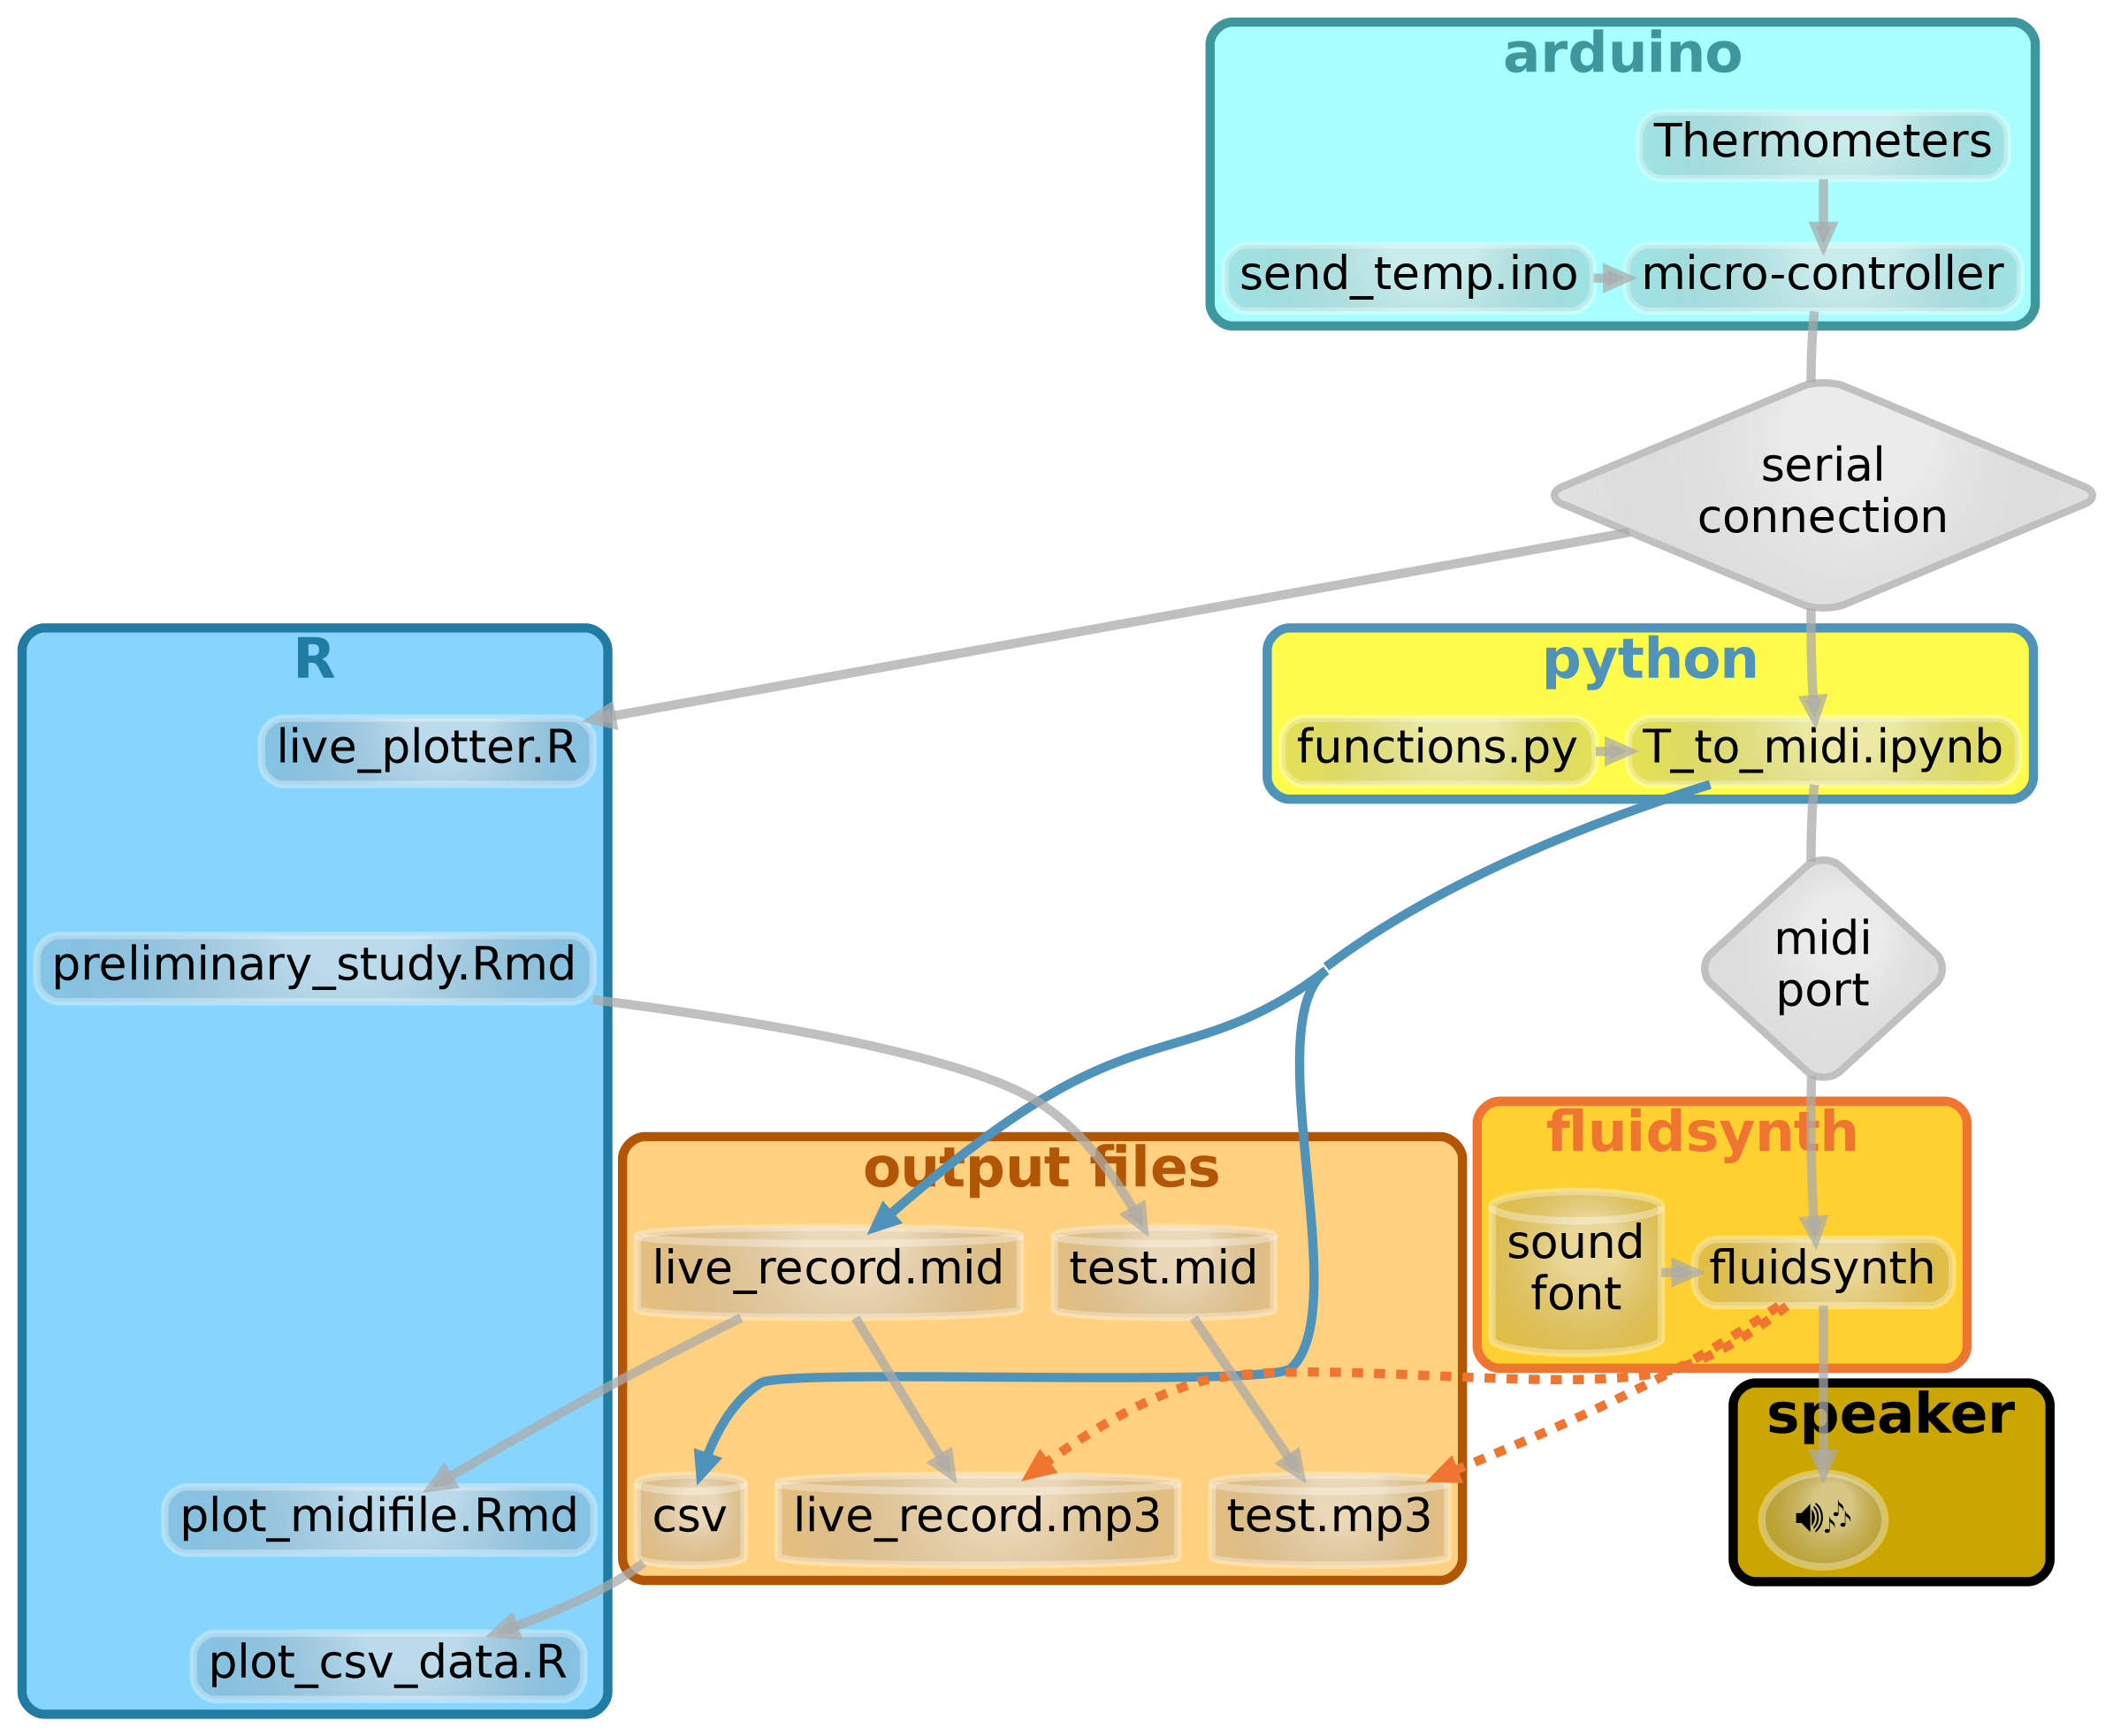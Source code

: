 digraph workflow {
  ranksep=.5;
  graph [
    truecolor=true,
    # the last 2 "00" make it completely transparent here, 
    # thus all that comes before - I don"t care
    bgcolor="#ffffff00",
    fontname = "helvetica",
    #splines=ortho,
    concentrate=true
  ];
  node [
    fontname = "helvetica", 
    style = "rounded,filled,radial", 
    gradientangle=60, 
    fillcolor="#dddddd99:#7777772f", 
    # gradients dont work on observable...:
    # fillcolor="#dddddd99", 
    fontsize=25,
    penwidth=4, 
    color = "#ffffff55",
    
  ];
  edge [
    fontname = "helvetica", 
    penwidth=5, 
    color="#aaaaaabb"
  ];
  penwidth=5;
  style=rounded

  subgraph cluster_arduino {
    label = < <B>arduino</B> >;
    bgcolor = "#a8feff";
    color = "#3e979d";
    fontcolor = "#3e979d";
    fontsize = 30;
    Thermometers -> mc;
    sketch -> mc;
    Thermometers [shape=box];
    sketch [
      label = "send_temp.ino", 
      shape=box, 
      URL="https://gitlab.com/urswilke/chaos_machine_code/-/tree/master/arduino/send_temp/send_temp.ino", 
      tooltip = "arduino sketch to read multiple DS18B20 thermometers and then print the information to the serial connection"
    ];
    {rank=same; mc; sketch}
  }
  sc -> python;
  subgraph cluster_main {
    label = < <B>python</B> >;
    bgcolor = "#fffb4b";
    color = "#4f93ba";
    fontcolor = "#4f93ba";
    fontsize = 30;
    penwidth=5;
    #graph[style=dotted];
    "functions.py" [
      shape=box, 
      tooltip = "functions that are imported in the T_to_midi notebook",
      URL = "https://gitlab.com/urswilke/chaos_machine_code/-/tree/master/python/functions.py"
    ]
    python [
      shape=box, 
      tooltip = "python real-time loop to
* read serial string, extract temperatures
* calculate temperature differences
* translate differences to midi notes according to a specified musical scale
* send the note events to a midi port in real time 
During the loop the data is recorded in lists and when it has finished the data is written to a midi and csv files. ", 
      label = "T_to_midi.ipynb",
      URL = "https://gitlab.com/urswilke/chaos_machine_code/-/tree/master/python/T_to_midi.ipynb"
    ];
    "functions.py" -> python
    mc [
      shape=box, 
      label="micro-controller",
      tooltip="the micro-controller is connected to the PC via USB",
    ];
    {rank = same; "functions.py" python}
  }
  
#  subgraph cluster_main_to_R_connectors {
#    label = "main workflow";


#  }
  subgraph cluster_fluidsynth {
    label = <<B>fluidsynth  </B>>;
    fontsize = 30;
    bgcolor = "#ffd030";
    color = "#f07531";
    fontcolor = "#f07531";
    penwidth=5;
    sf2 [shape = cylinder, label = "sound\nfont"];
    fluidsynth [
      shape=box,
      tooltip = "* Fluidsynth can be easily started via the GUI QSynth.\n* An sf2 soundfont file has to be used.\n* A midi port can be synthesized in real time, or\n* A midi file can be rendered to an audio file."
    ];
    sf2 -> fluidsynth;
    {rank=same; fluidsynth sf2}
  }
  subgraph cluster_output_files {
  label = < <B>output files</B> >;
  fontsize = 30;
  bgcolor = "#ffd080" 
  color = "#b25605" 
  fontcolor = "#b25605" 
  midifile [
    shape = cylinder,
    label = "live_record.mid",
    tooltip = "midi file written by T_to_midi.ipynb",
    URL = "https://gitlab.com/urswilke/chaos_machine_code/-/tree/master/python/recorded_data/"
  ];
  prelim_mp3 [
    label = "test.mp3"
    shape = cylinder;
    tooltip = "resulting mp3 file, when the midifile test.mid is rendered by fluidsynth with the specified soundfont",
    URL = "https://gitlab.com/urswilke/chaos_machine_code/-/tree/master/R/preliminary_study/"
  ];
  mp3 [
    label = "live_record.mp3"
    shape = cylinder;
    tooltip = "resulting mp3 file, when the midifile live_record.mid (written by T_to_midi.ipynb) is rendered by fluidsynth with the specified soundfont"
    URL = "https://gitlab.com/urswilke/chaos_machine_code/-/tree/master/python/recorded_data/"
  ];
  csv [shape = cylinder];
  prelim_audio [
    shape=cylinder, 
    label="test.mid",
    tooltip = "midi file written by preliminary_study.Rmd",
    URL = "https://gitlab.com/urswilke/chaos_machine_code/-/tree/master/R/preliminary_study/"
  ]
  prelim_audio -> prelim_mp3
  midifile -> mp3


  {rank=same;prelim_audio, midifile}
}
python -> csv [color = "#4f93ba"];
python -> midifile [color = "#4f93ba"];
fluidsynth -> mp3 [style = dashed, color = "#f07531"]
fluidsynth -> prelim_mp3 [style = dashed, color = "#f07531"]

  
  mp -> fluidsynth;
  mc -> sc [
    arrowhead=none, 
    tooltip = "setup serial connection in arduino",
    URL = "https://gitlab.com/urswilke/chaos_machine_code/-/tree/master/arduino/send_temp/send_temp.ino#L24"
  ];
  python -> mp [arrowhead=none];
  sc [
    label="serial\nconnection", 
    color=grey, 
    shape=diamond,
    tooltip = "The serial string sent from the arduino is of the following format:
S: 1, ID: 40255662332332138251, T: 21.25; S: 2, ID: 402552102282332138209, T: 21.25; S: 3, ID: 402551932392332138119, T: 21.00; S: 4, ID: 4025514153413227192, T: 21.12; S: 5, ID: 402552272422332138169, T: 21.38",
    URL = "https://gitlab.com/urswilke/chaos_machine_code/-/tree/master/python/recorded_data/serial_string.txt"
  ];
  mp [
    label = "midi\nport", 
    shape=diamond, 
    color=grey,
    tooltip = "The midi port to fluidsynth is set up by the python code in T_to_midi.ipynb",
    URL = "https://gitlab.com/urswilke/chaos_machine_code/-/tree/master/python/T_to_midi.ipynb#Setup_fluidsynth_connection"
  ];
  #mc -> sc -> python -> mp -> fluidsynth[ style = invis, weight= 10 ];
  fluidsynth -> speakers
  
  subgraph cluster_speaker {
    label = < <B>speaker</B> >;
    fontsize = 30;
    # bgcolor="#FFD700:#CCA600";
    # gradients dont work on observable...:
    bgcolor="#CCA600";
    speakers [label="🔊🎶"];
  }
  

  subgraph cluster_R {
  # https://stackoverflow.com/questions/6824431/placing-clusters-on-the-same-rank-in-graphviz
  label = < <B>R</B> >;
  fontsize = 30;
  bgcolor = "#87d5ff"
  color = "#217ca3"
  fontcolor = "#217ca3"
  newrank=true;
  csv -> "plot_csv_data.R";
  "plot_midifile.Rmd" [
    shape=box, 
    URL = "https://gitlab.com/urswilke/chaos_machine_code/-/tree/master/R/plot_midifile/plot_midifile.md"
    tooltip = "In this document, a piano roll visualization is produced of the midifile written at the end of the python notebook. And I will promote the two packages I wrote:
* The python package [miditapyr](https://github.com/urswilke/miditapyr/) can tabulate midifile data (read in by [mido](github.com/mido/mido)) in dataframes.
* The R package [pyramidi](https://github.com/urswilke/pyramidi/) can transform these dataframes to a wide format that allows for an easy way to plot piano roll plots."
  ]
  "plot_csv_data.R" [
    shape=box, 
    tooltip = "plot the data in the csv files written in python/T_to_midi.ipynb"
    URL = "https://gitlab.com/urswilke/chaos_machine_code/-/tree/master/R/plot_csv_data/plot_csv_data.md"
  ]
  plotter [
    label = "live_plotter.R",
    shape=box, 
    tooltip = "script to plot the serial data in real time",
    URL = "https://gitlab.com/urswilke/chaos_machine_code/-/tree/master/R/live_plotter/live_plotter.R"
  ]
  #&#8226; after the real-time loop, csv, midi and mp3 files are generated<br ALIGN = "LEFT"/>
  prelim [
    shape=box, 
    label="preliminary_study.Rmd", 
    URL="https://gitlab.com/urswilke/chaos_machine_code/-/tree/master/R/preliminary_study/preliminary_study.md"
    tooltip="This is a preliminary study to translate temperature measurements into sound. 
* Fake temperaure curves are generated
* pairwise differences are calculated
* these differnces are mapped to midi notes 
* this information is saved to a midi file
* which is synthesized to an audiofile"
  ];
  #  {rank=same; midifile [group = g3] csv [group = g3] }
  edge[style=invis];
  python -> plotter;
  plotter -> prelim;
  prelim -> "plot_midifile.Rmd";
  "plot_midifile.Rmd" -> "plot_csv_data.R";
  "plot_midifile.Rmd" -> "plot_csv_data.R";
}

{rank=same; python plotter}
#{rank=same; prelim prelim_audio}
sc -> plotter;
midifile -> "plot_midifile.Rmd"
  
prelim -> prelim_audio
edge[style=invis];
midifile -> csv;


  
  mc -> sc [ weight = 100, style=invis]
  sc -> python [
    weight = 100, 
    style=invis,
    tooltip = "setup serial connection in arduino",
    URL = "https://gitlab.com/urswilke/chaos_machine_code/-/tree/master/python/T_to_midi.ipynb#Arduino"
  ]
  python -> mp [ weight = 100, style=invis]
  mp -> fluidsynth [ weight = 100, style=invis]
}